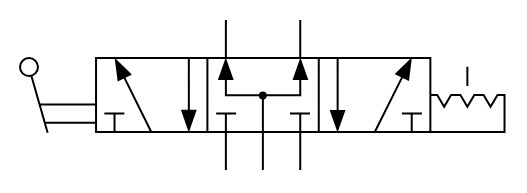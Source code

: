 <mxfile 
  version="25.0.2"
  >
  <diagram
    name="-"
    >
    <mxGraphModel
      grid="1" 
      gridSize="10" 
      guides="1" 
      tooltips="1" 
      connect="1" 
      arrows="1" 
      fold="1" 
      page="1" 
      pageScale="1" 
      pageWidth="1" 
      pageHeight="1" 
      math="0" 
      shadow="0"
      >
      <root>
        <mxCell
          id="page"
          />
        <mxCell
          id="root" 
          parent="page"
          />
        <mxCell
          style="verticalAlign=top;aspect=fixed;align=center;spacingLeft=5;spacingRight=5;spacingBottom=5;strokeColor=none;" 
          id="shape_" 
          parent="root" 
          value=" " 
          vertex="1"
          >
          <mxGeometry
            as="geometry" 
            width="262.26" 
            height="95.06" 
            x="0" 
            y="0"
            />
          </mxCell>
        <mxCell
          style="verticalLabelPosition=bottom;aspect=fixed;html=1;verticalAlign=top;fillColor=strokeColor;align=center;outlineConnect=0;shape=mxgraph.fluid_power.x10420;points=[[0.425,0,0],[0.425,1,0],[0.578,0,0],[0.578,1,0],[0.5,1,0],[0.195,0.25,0],[0.195,0.75,0],[0.27,0.75,0],[0.348,0.25,0],[0.348,0.75,0],[0.655,0.25,0],[0.655,0.75,0],[0.808,0.25,0],[0.732,0.75,0],[0.808,0.75,0]];" 
          id="x1042053_directional_" 
          parent="shape_" 
          value=" " 
          vertex="1"
          >
          <mxGeometry
            width="242.26" 
            height="75.06" 
            as="geometry" 
            x="10" 
            y="10"
            />
          </mxCell>
        </root>
      </mxGraphModel>
    </diagram>
  </mxfile>